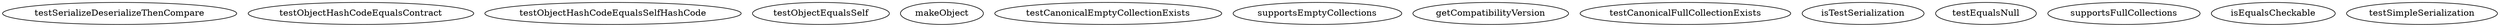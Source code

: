 digraph G {
testSerializeDeserializeThenCompare;
testObjectHashCodeEqualsContract;
testObjectHashCodeEqualsSelfHashCode;
testObjectEqualsSelf;
makeObject;
testCanonicalEmptyCollectionExists;
supportsEmptyCollections;
getCompatibilityVersion;
testCanonicalFullCollectionExists;
isTestSerialization;
testEqualsNull;
supportsFullCollections;
isEqualsCheckable;
testSimpleSerialization;
}